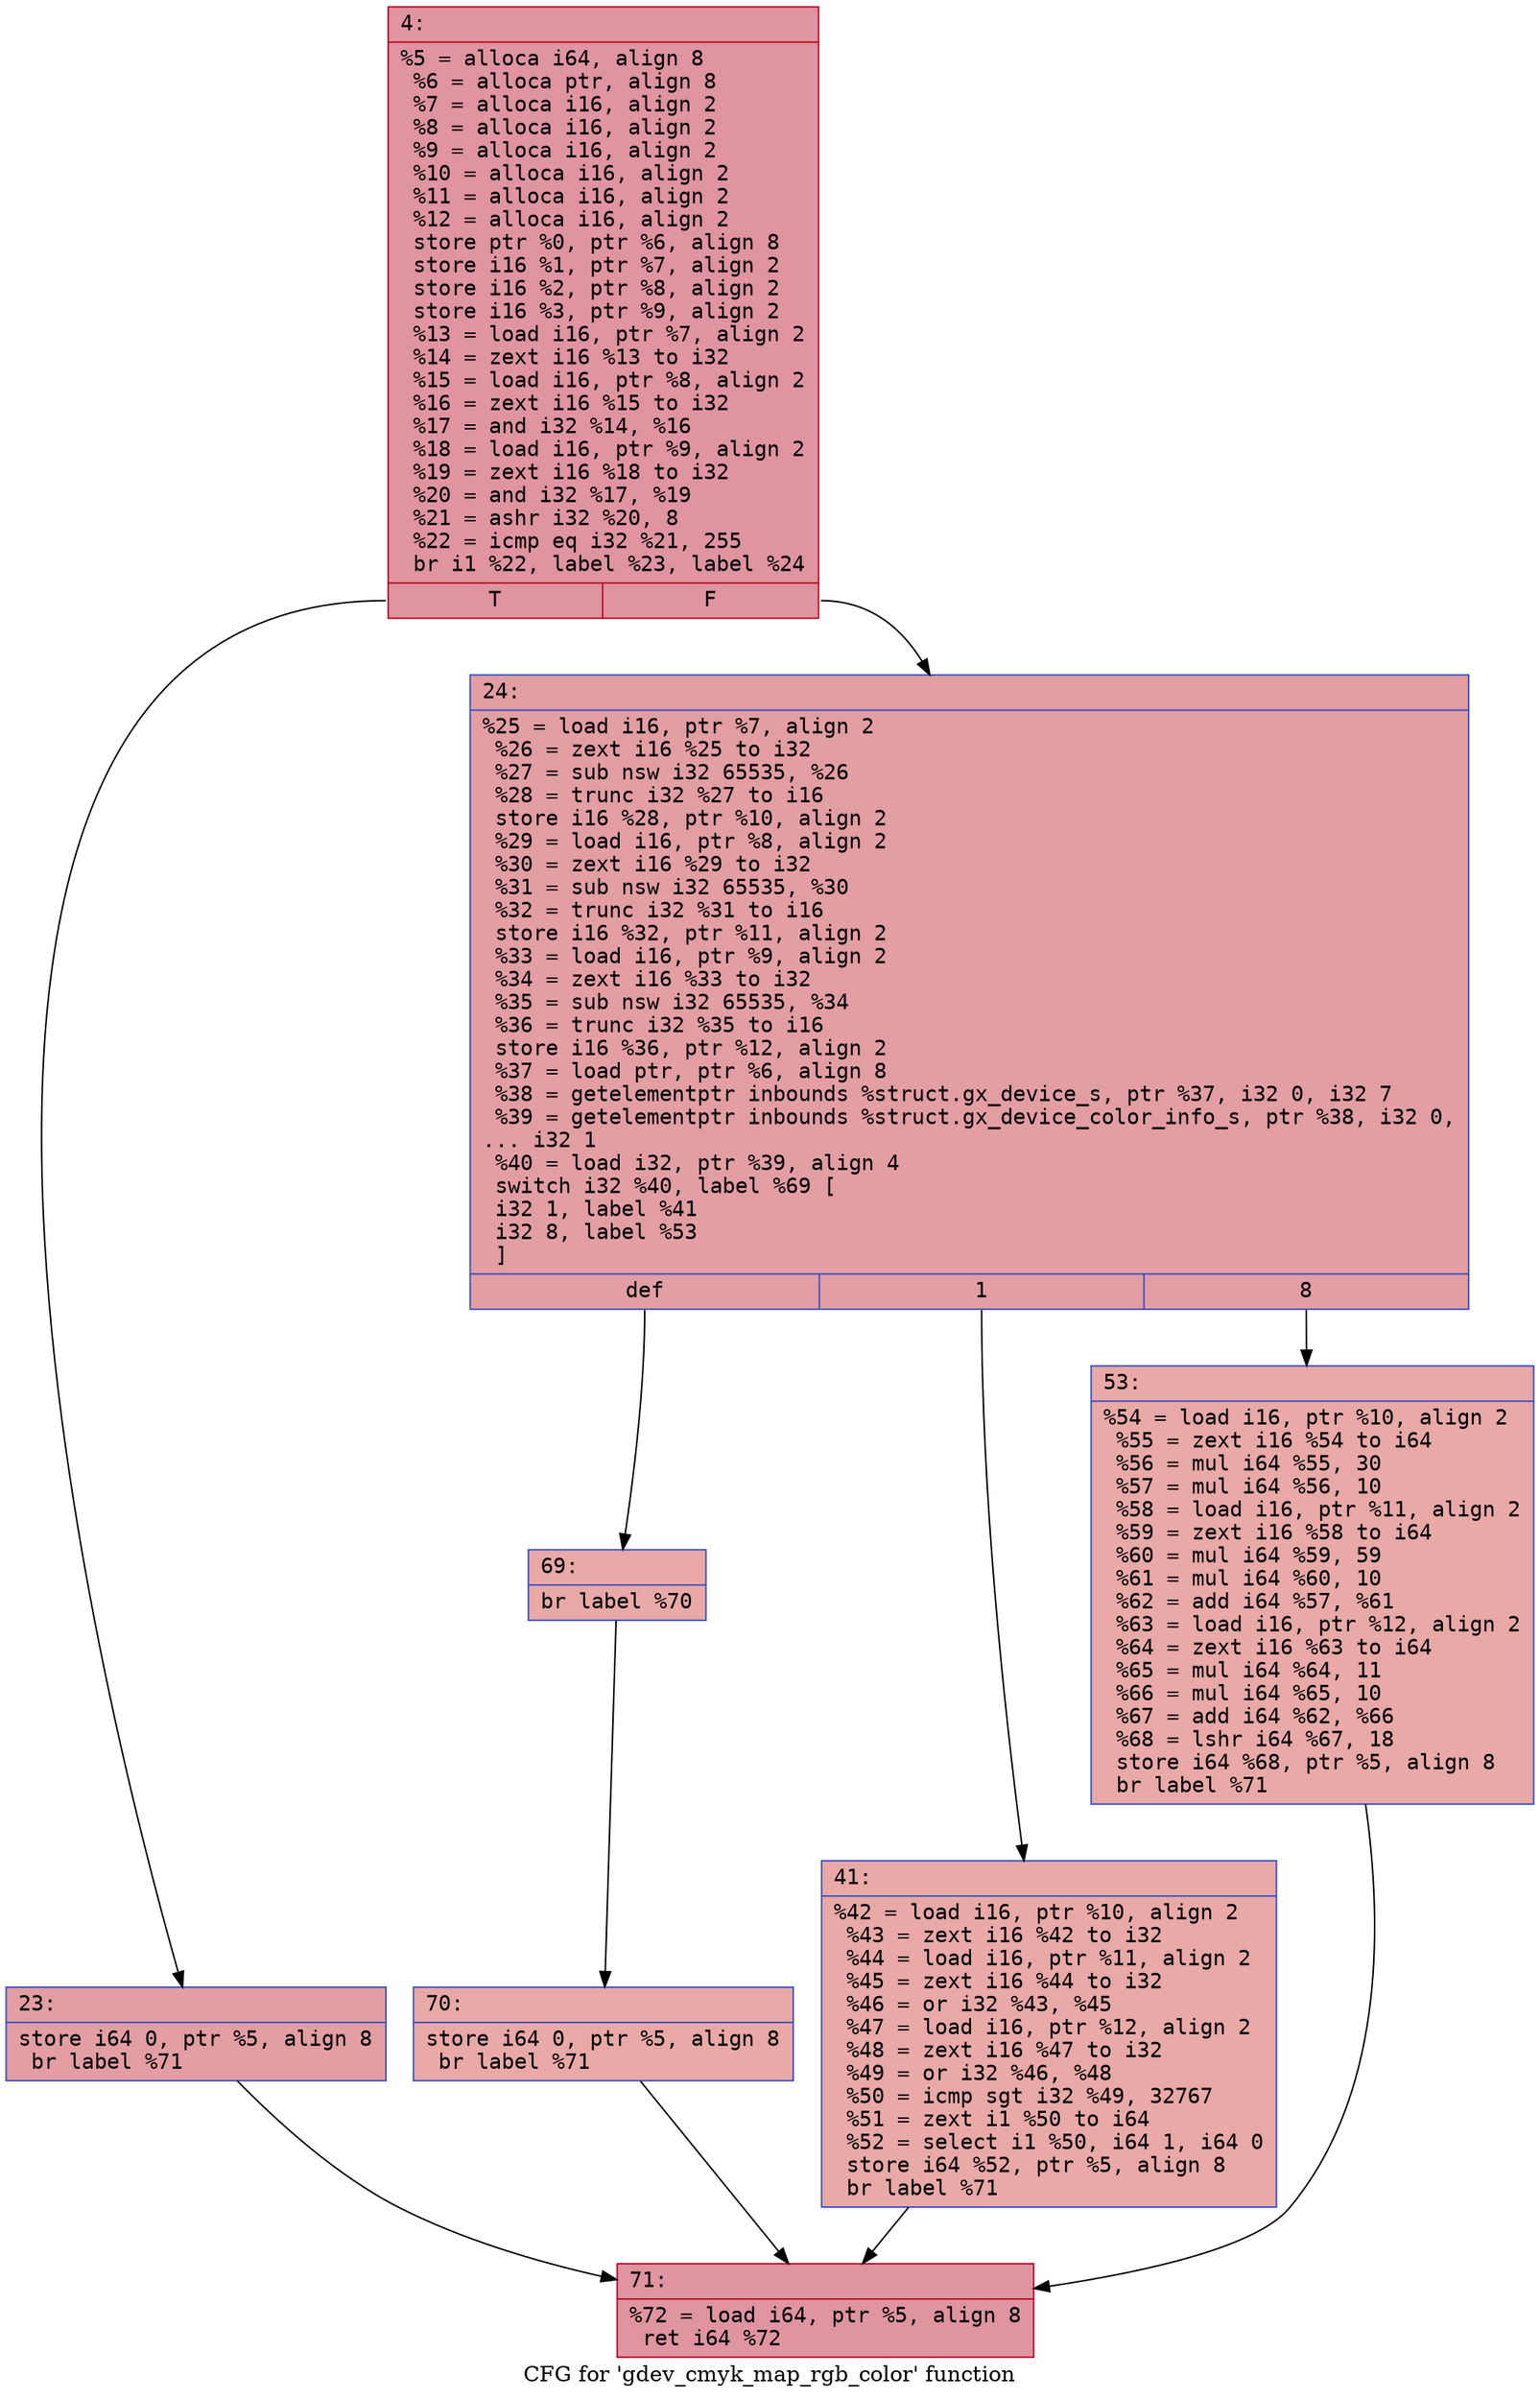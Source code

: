 digraph "CFG for 'gdev_cmyk_map_rgb_color' function" {
	label="CFG for 'gdev_cmyk_map_rgb_color' function";

	Node0x6000015038e0 [shape=record,color="#b70d28ff", style=filled, fillcolor="#b70d2870" fontname="Courier",label="{4:\l|  %5 = alloca i64, align 8\l  %6 = alloca ptr, align 8\l  %7 = alloca i16, align 2\l  %8 = alloca i16, align 2\l  %9 = alloca i16, align 2\l  %10 = alloca i16, align 2\l  %11 = alloca i16, align 2\l  %12 = alloca i16, align 2\l  store ptr %0, ptr %6, align 8\l  store i16 %1, ptr %7, align 2\l  store i16 %2, ptr %8, align 2\l  store i16 %3, ptr %9, align 2\l  %13 = load i16, ptr %7, align 2\l  %14 = zext i16 %13 to i32\l  %15 = load i16, ptr %8, align 2\l  %16 = zext i16 %15 to i32\l  %17 = and i32 %14, %16\l  %18 = load i16, ptr %9, align 2\l  %19 = zext i16 %18 to i32\l  %20 = and i32 %17, %19\l  %21 = ashr i32 %20, 8\l  %22 = icmp eq i32 %21, 255\l  br i1 %22, label %23, label %24\l|{<s0>T|<s1>F}}"];
	Node0x6000015038e0:s0 -> Node0x600001503930[tooltip="4 -> 23\nProbability 50.00%" ];
	Node0x6000015038e0:s1 -> Node0x600001503980[tooltip="4 -> 24\nProbability 50.00%" ];
	Node0x600001503930 [shape=record,color="#3d50c3ff", style=filled, fillcolor="#be242e70" fontname="Courier",label="{23:\l|  store i64 0, ptr %5, align 8\l  br label %71\l}"];
	Node0x600001503930 -> Node0x600001503b10[tooltip="23 -> 71\nProbability 100.00%" ];
	Node0x600001503980 [shape=record,color="#3d50c3ff", style=filled, fillcolor="#be242e70" fontname="Courier",label="{24:\l|  %25 = load i16, ptr %7, align 2\l  %26 = zext i16 %25 to i32\l  %27 = sub nsw i32 65535, %26\l  %28 = trunc i32 %27 to i16\l  store i16 %28, ptr %10, align 2\l  %29 = load i16, ptr %8, align 2\l  %30 = zext i16 %29 to i32\l  %31 = sub nsw i32 65535, %30\l  %32 = trunc i32 %31 to i16\l  store i16 %32, ptr %11, align 2\l  %33 = load i16, ptr %9, align 2\l  %34 = zext i16 %33 to i32\l  %35 = sub nsw i32 65535, %34\l  %36 = trunc i32 %35 to i16\l  store i16 %36, ptr %12, align 2\l  %37 = load ptr, ptr %6, align 8\l  %38 = getelementptr inbounds %struct.gx_device_s, ptr %37, i32 0, i32 7\l  %39 = getelementptr inbounds %struct.gx_device_color_info_s, ptr %38, i32 0,\l... i32 1\l  %40 = load i32, ptr %39, align 4\l  switch i32 %40, label %69 [\l    i32 1, label %41\l    i32 8, label %53\l  ]\l|{<s0>def|<s1>1|<s2>8}}"];
	Node0x600001503980:s0 -> Node0x600001503a70[tooltip="24 -> 69\nProbability 33.33%" ];
	Node0x600001503980:s1 -> Node0x6000015039d0[tooltip="24 -> 41\nProbability 33.33%" ];
	Node0x600001503980:s2 -> Node0x600001503a20[tooltip="24 -> 53\nProbability 33.33%" ];
	Node0x6000015039d0 [shape=record,color="#3d50c3ff", style=filled, fillcolor="#ca3b3770" fontname="Courier",label="{41:\l|  %42 = load i16, ptr %10, align 2\l  %43 = zext i16 %42 to i32\l  %44 = load i16, ptr %11, align 2\l  %45 = zext i16 %44 to i32\l  %46 = or i32 %43, %45\l  %47 = load i16, ptr %12, align 2\l  %48 = zext i16 %47 to i32\l  %49 = or i32 %46, %48\l  %50 = icmp sgt i32 %49, 32767\l  %51 = zext i1 %50 to i64\l  %52 = select i1 %50, i64 1, i64 0\l  store i64 %52, ptr %5, align 8\l  br label %71\l}"];
	Node0x6000015039d0 -> Node0x600001503b10[tooltip="41 -> 71\nProbability 100.00%" ];
	Node0x600001503a20 [shape=record,color="#3d50c3ff", style=filled, fillcolor="#ca3b3770" fontname="Courier",label="{53:\l|  %54 = load i16, ptr %10, align 2\l  %55 = zext i16 %54 to i64\l  %56 = mul i64 %55, 30\l  %57 = mul i64 %56, 10\l  %58 = load i16, ptr %11, align 2\l  %59 = zext i16 %58 to i64\l  %60 = mul i64 %59, 59\l  %61 = mul i64 %60, 10\l  %62 = add i64 %57, %61\l  %63 = load i16, ptr %12, align 2\l  %64 = zext i16 %63 to i64\l  %65 = mul i64 %64, 11\l  %66 = mul i64 %65, 10\l  %67 = add i64 %62, %66\l  %68 = lshr i64 %67, 18\l  store i64 %68, ptr %5, align 8\l  br label %71\l}"];
	Node0x600001503a20 -> Node0x600001503b10[tooltip="53 -> 71\nProbability 100.00%" ];
	Node0x600001503a70 [shape=record,color="#3d50c3ff", style=filled, fillcolor="#ca3b3770" fontname="Courier",label="{69:\l|  br label %70\l}"];
	Node0x600001503a70 -> Node0x600001503ac0[tooltip="69 -> 70\nProbability 100.00%" ];
	Node0x600001503ac0 [shape=record,color="#3d50c3ff", style=filled, fillcolor="#ca3b3770" fontname="Courier",label="{70:\l|  store i64 0, ptr %5, align 8\l  br label %71\l}"];
	Node0x600001503ac0 -> Node0x600001503b10[tooltip="70 -> 71\nProbability 100.00%" ];
	Node0x600001503b10 [shape=record,color="#b70d28ff", style=filled, fillcolor="#b70d2870" fontname="Courier",label="{71:\l|  %72 = load i64, ptr %5, align 8\l  ret i64 %72\l}"];
}
